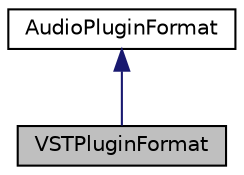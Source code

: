 digraph "VSTPluginFormat"
{
  bgcolor="transparent";
  edge [fontname="Helvetica",fontsize="10",labelfontname="Helvetica",labelfontsize="10"];
  node [fontname="Helvetica",fontsize="10",shape=record];
  Node0 [label="VSTPluginFormat",height=0.2,width=0.4,color="black", fillcolor="grey75", style="filled", fontcolor="black"];
  Node1 -> Node0 [dir="back",color="midnightblue",fontsize="10",style="solid",fontname="Helvetica"];
  Node1 [label="AudioPluginFormat",height=0.2,width=0.4,color="black",URL="$classAudioPluginFormat.html",tooltip="The base class for a type of plugin format, such as VST, AudioUnit, LADSPA, etc. "];
}
